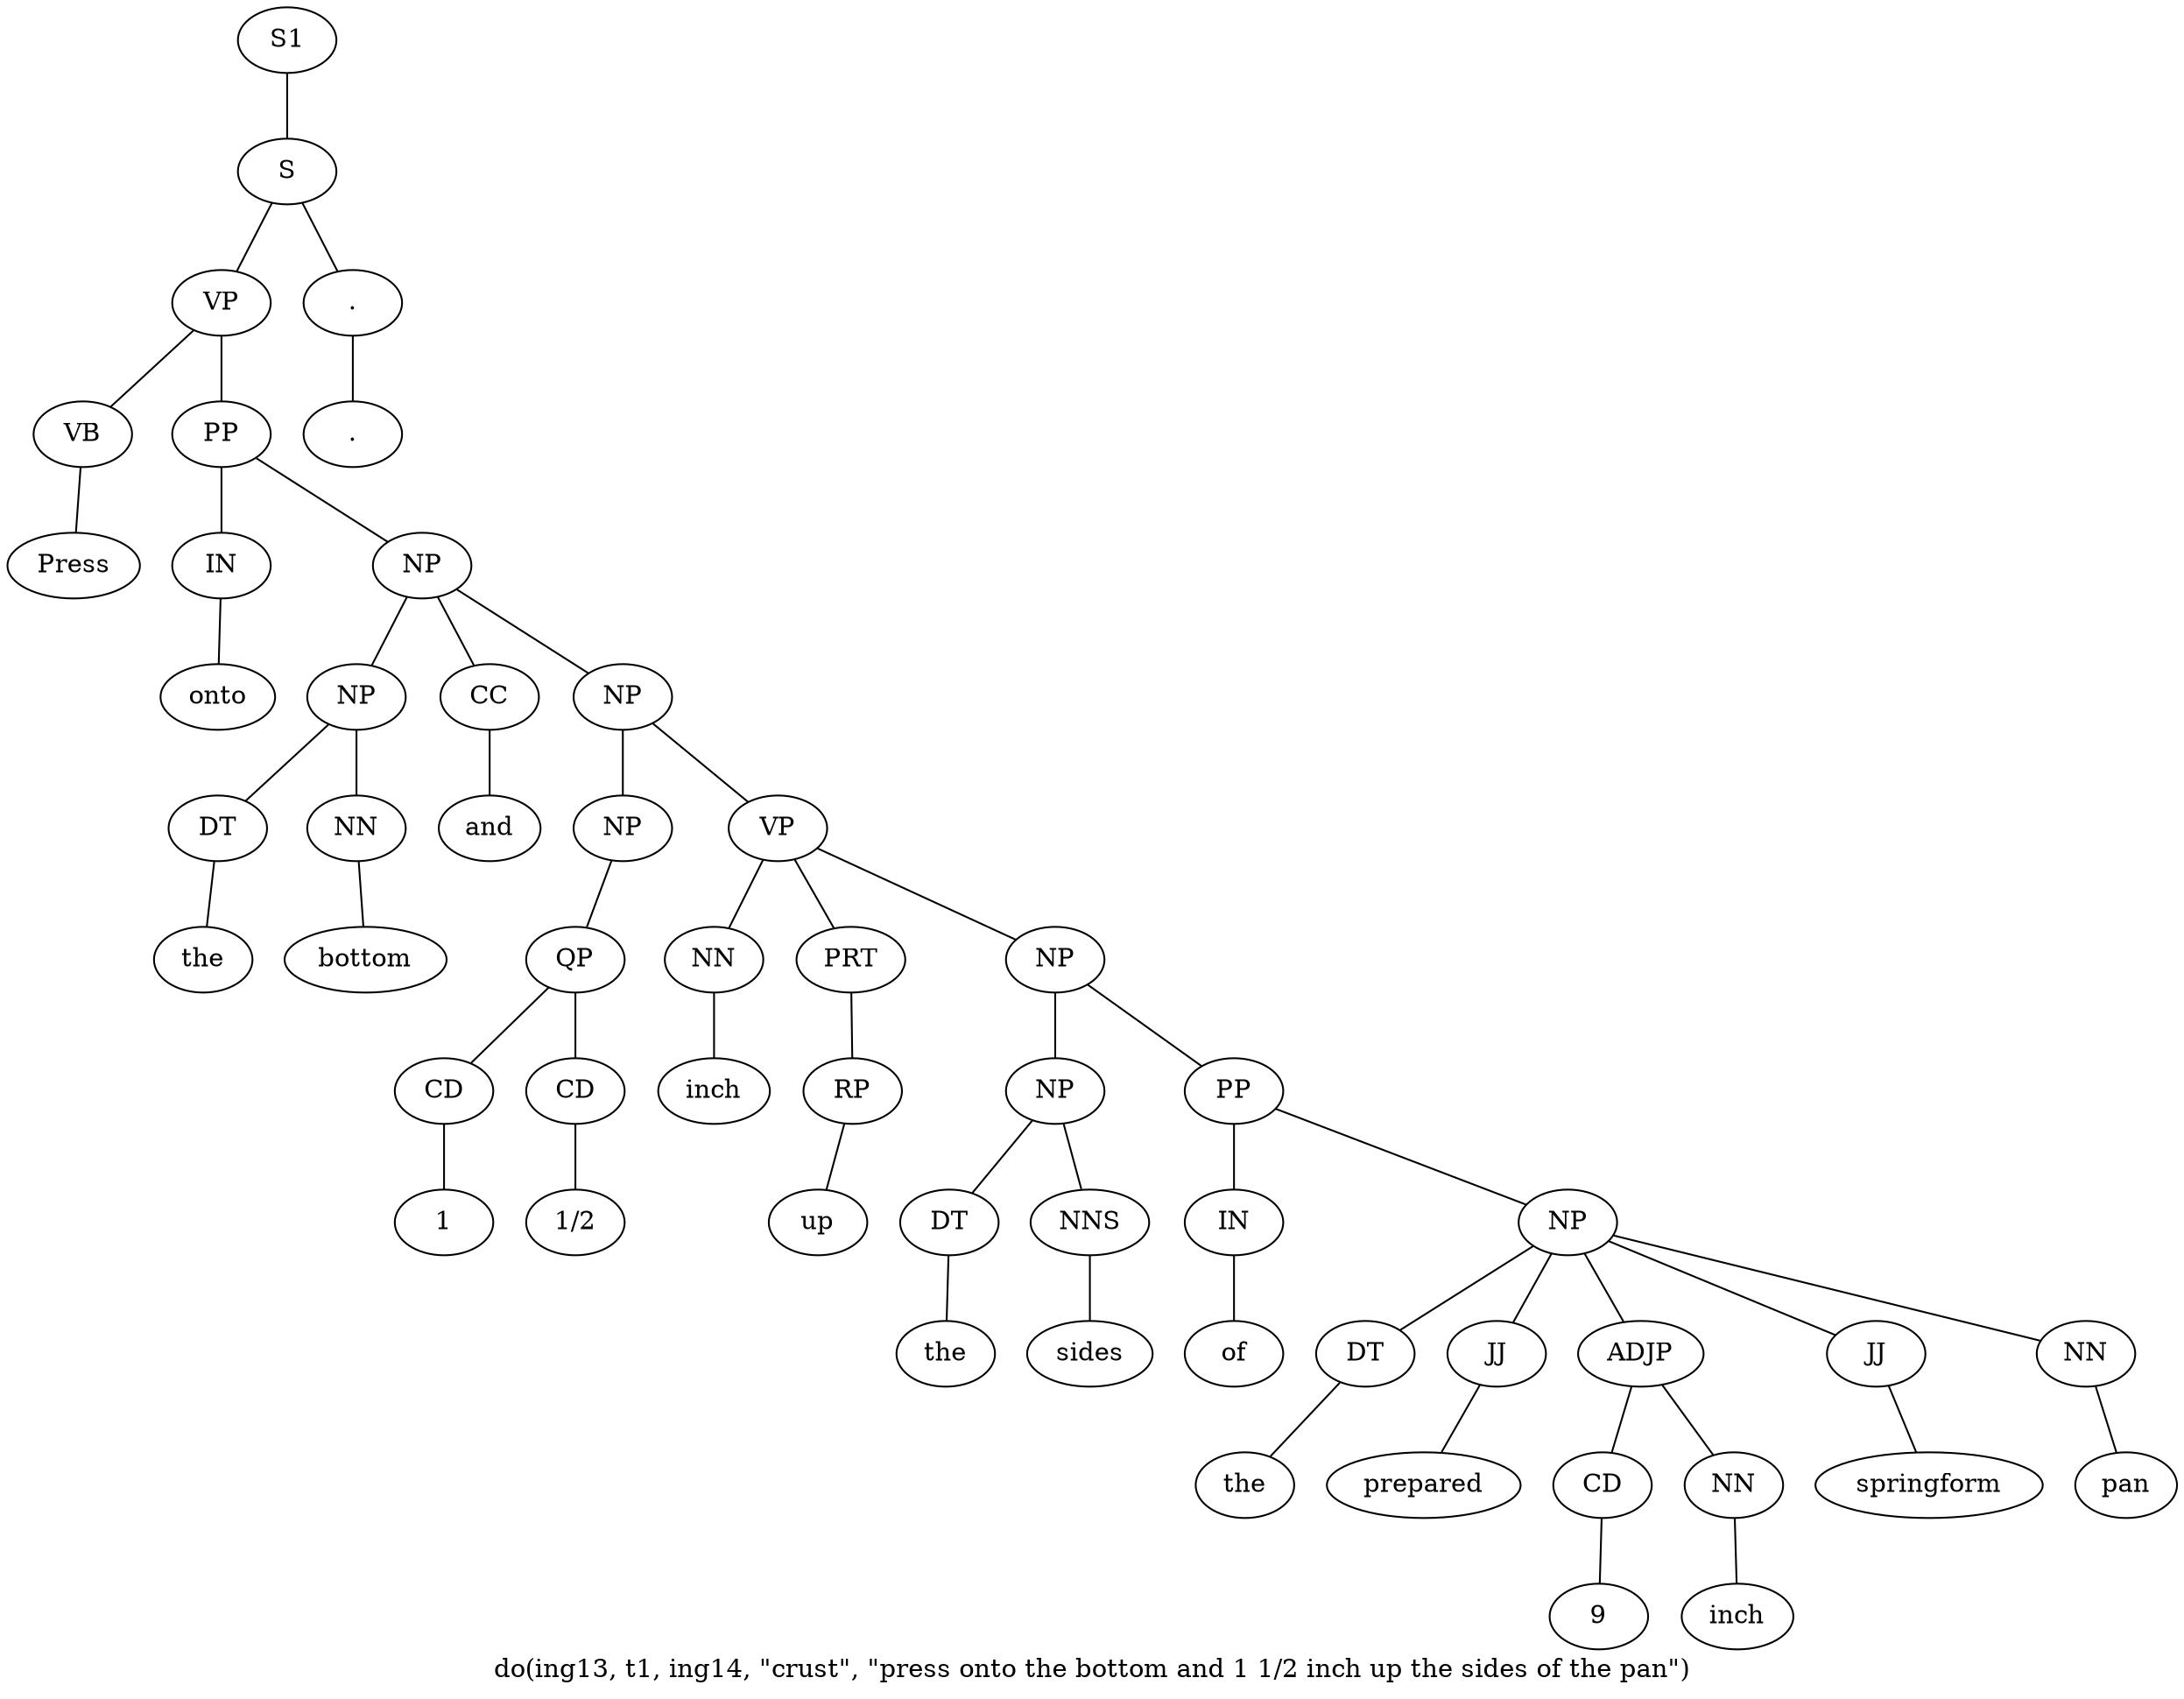 graph SyntaxGraph {
	label = "do(ing13, t1, ing14, \"crust\", \"press onto the bottom and 1 1/2 inch up the sides of the pan\")";
	Node0 [label="S1"];
	Node1 [label="S"];
	Node2 [label="VP"];
	Node3 [label="VB"];
	Node4 [label="Press"];
	Node5 [label="PP"];
	Node6 [label="IN"];
	Node7 [label="onto"];
	Node8 [label="NP"];
	Node9 [label="NP"];
	Node10 [label="DT"];
	Node11 [label="the"];
	Node12 [label="NN"];
	Node13 [label="bottom"];
	Node14 [label="CC"];
	Node15 [label="and"];
	Node16 [label="NP"];
	Node17 [label="NP"];
	Node18 [label="QP"];
	Node19 [label="CD"];
	Node20 [label="1"];
	Node21 [label="CD"];
	Node22 [label="1/2"];
	Node23 [label="VP"];
	Node24 [label="NN"];
	Node25 [label="inch"];
	Node26 [label="PRT"];
	Node27 [label="RP"];
	Node28 [label="up"];
	Node29 [label="NP"];
	Node30 [label="NP"];
	Node31 [label="DT"];
	Node32 [label="the"];
	Node33 [label="NNS"];
	Node34 [label="sides"];
	Node35 [label="PP"];
	Node36 [label="IN"];
	Node37 [label="of"];
	Node38 [label="NP"];
	Node39 [label="DT"];
	Node40 [label="the"];
	Node41 [label="JJ"];
	Node42 [label="prepared"];
	Node43 [label="ADJP"];
	Node44 [label="CD"];
	Node45 [label="9"];
	Node46 [label="NN"];
	Node47 [label="inch"];
	Node48 [label="JJ"];
	Node49 [label="springform"];
	Node50 [label="NN"];
	Node51 [label="pan"];
	Node52 [label="."];
	Node53 [label="."];

	Node0 -- Node1;
	Node1 -- Node2;
	Node1 -- Node52;
	Node2 -- Node3;
	Node2 -- Node5;
	Node3 -- Node4;
	Node5 -- Node6;
	Node5 -- Node8;
	Node6 -- Node7;
	Node8 -- Node9;
	Node8 -- Node14;
	Node8 -- Node16;
	Node9 -- Node10;
	Node9 -- Node12;
	Node10 -- Node11;
	Node12 -- Node13;
	Node14 -- Node15;
	Node16 -- Node17;
	Node16 -- Node23;
	Node17 -- Node18;
	Node18 -- Node19;
	Node18 -- Node21;
	Node19 -- Node20;
	Node21 -- Node22;
	Node23 -- Node24;
	Node23 -- Node26;
	Node23 -- Node29;
	Node24 -- Node25;
	Node26 -- Node27;
	Node27 -- Node28;
	Node29 -- Node30;
	Node29 -- Node35;
	Node30 -- Node31;
	Node30 -- Node33;
	Node31 -- Node32;
	Node33 -- Node34;
	Node35 -- Node36;
	Node35 -- Node38;
	Node36 -- Node37;
	Node38 -- Node39;
	Node38 -- Node41;
	Node38 -- Node43;
	Node38 -- Node48;
	Node38 -- Node50;
	Node39 -- Node40;
	Node41 -- Node42;
	Node43 -- Node44;
	Node43 -- Node46;
	Node44 -- Node45;
	Node46 -- Node47;
	Node48 -- Node49;
	Node50 -- Node51;
	Node52 -- Node53;
}